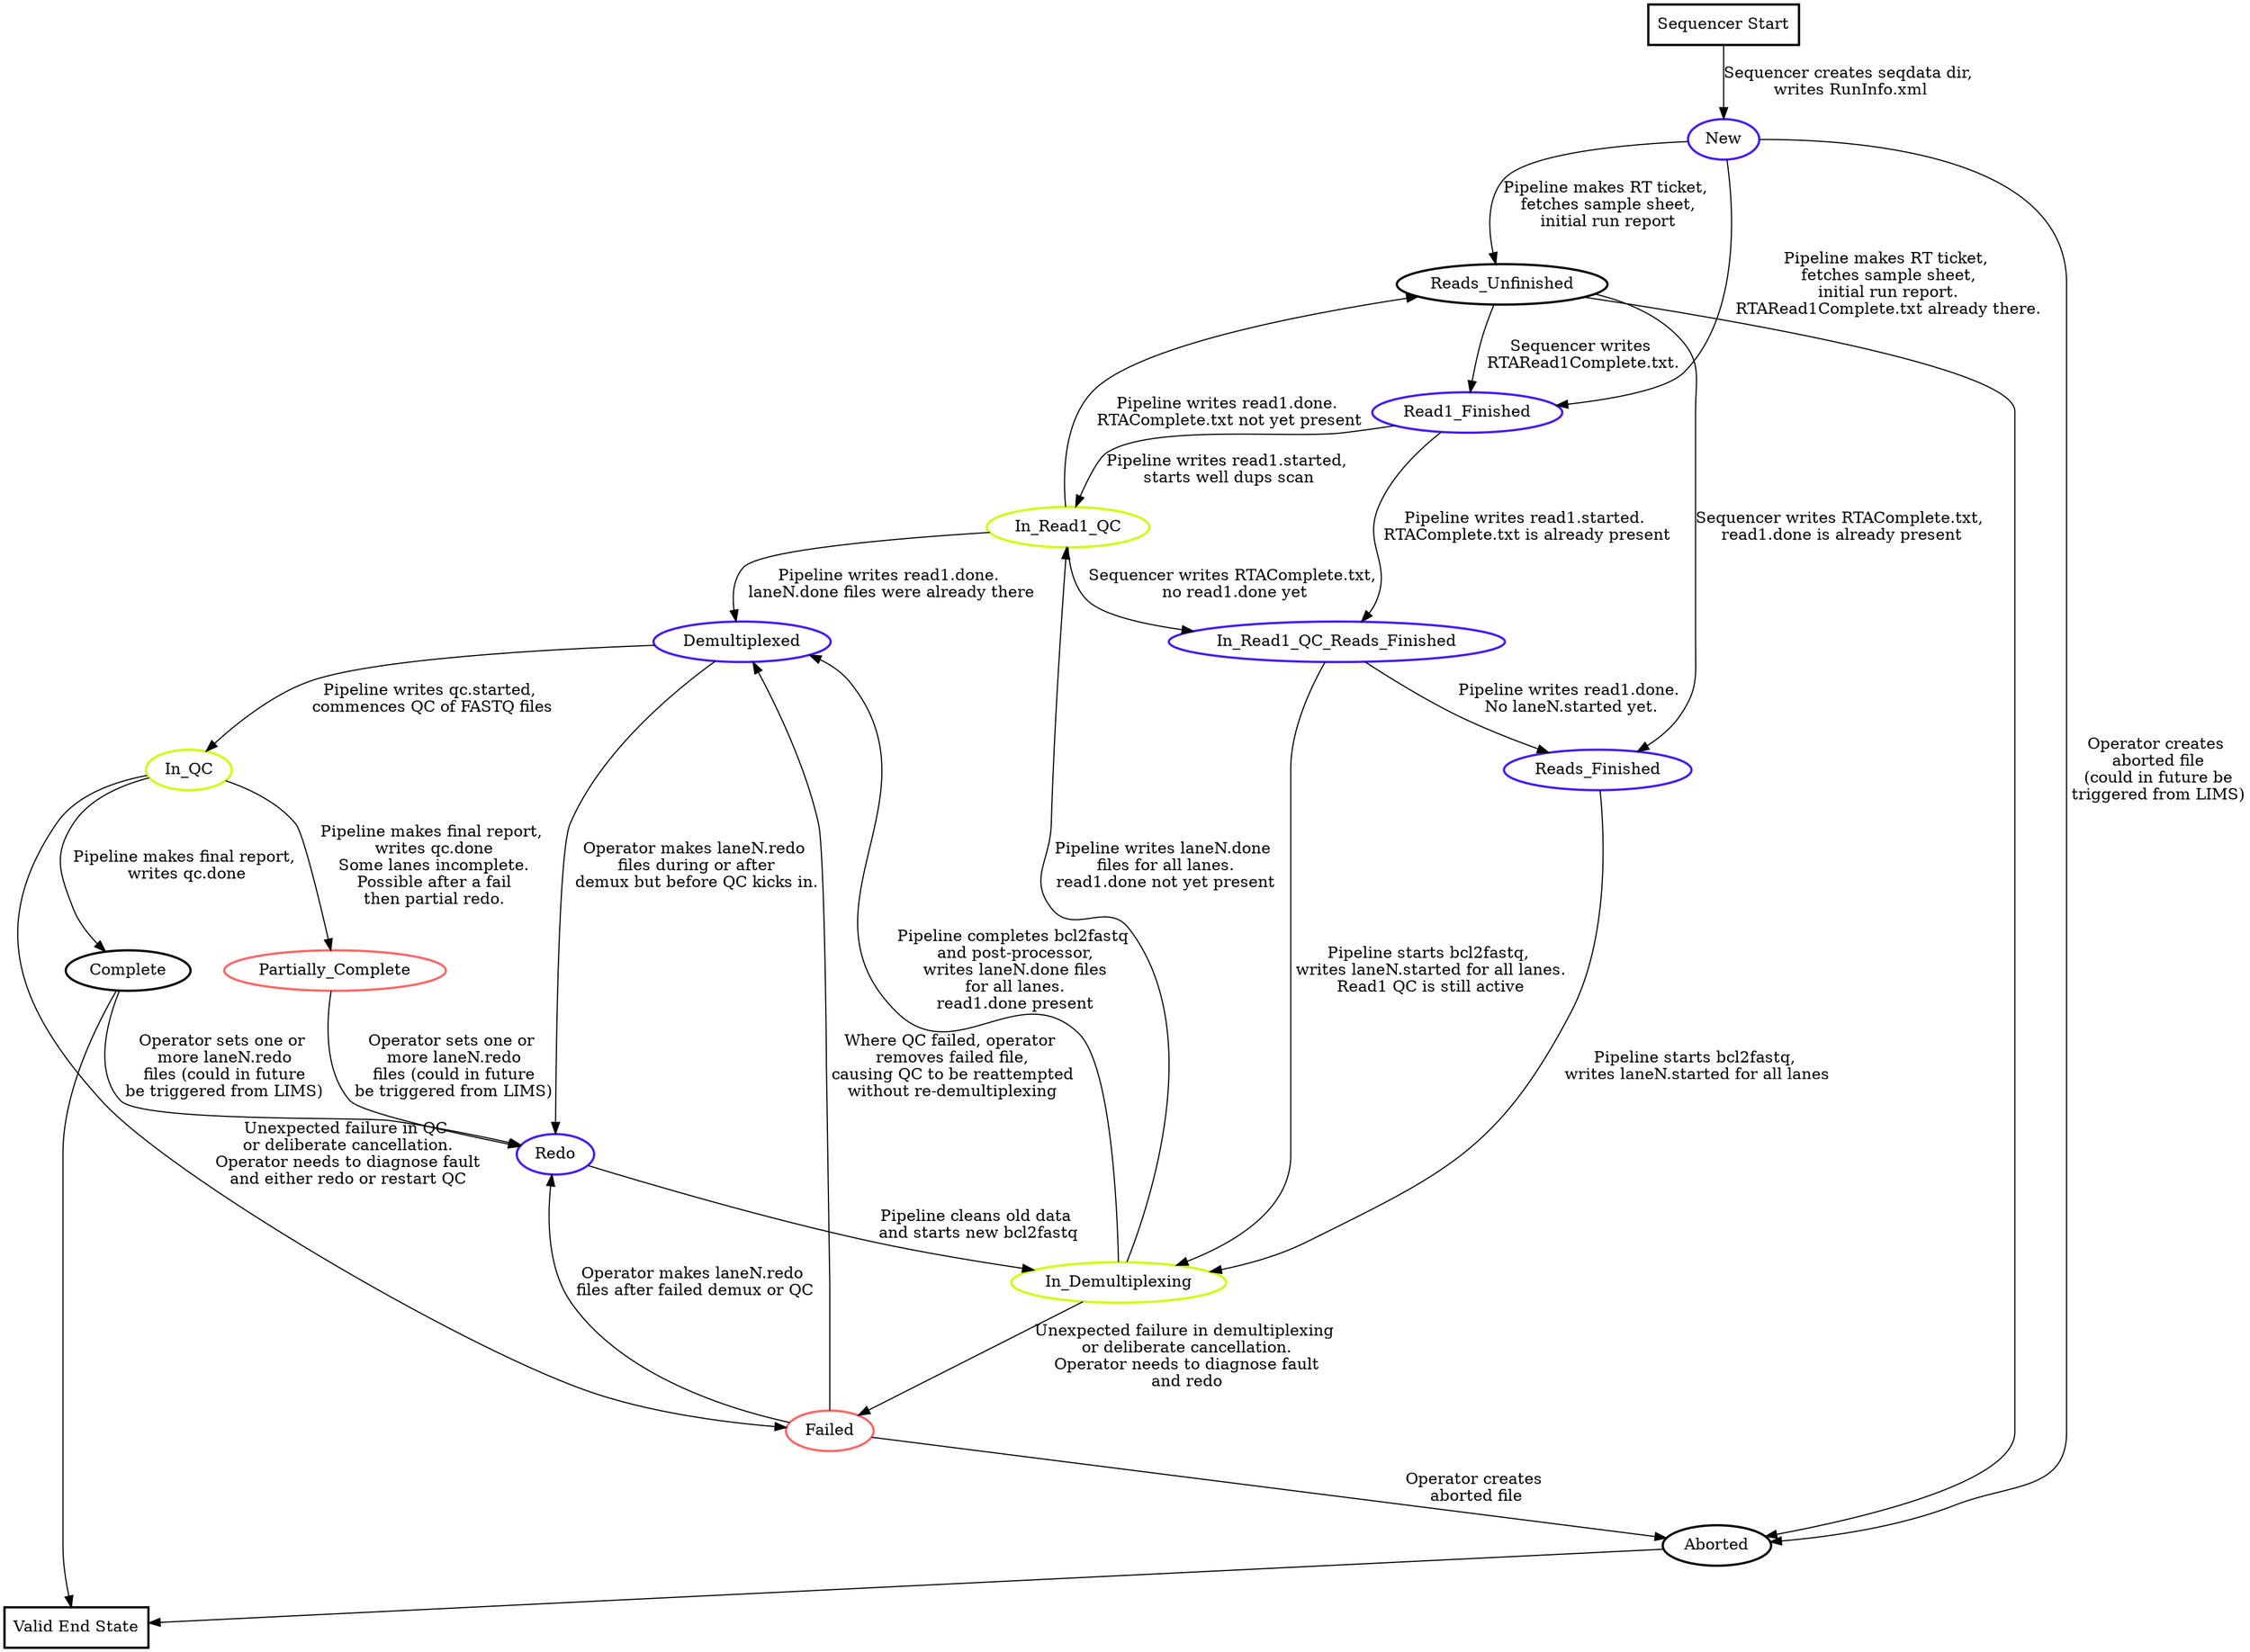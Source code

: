 digraph G {
  //rankdir=LR;
  // $ dot -Tpdf doc/qc_trigger.gv -o doc/qc_trigger.pdf
  labelfloat=True;
  node [ style=bold ]
  "Sequencer Start" [ shape = rectangle ]
  "Sequencer Start"   -> "New" [ label = "Sequencer creates seqdata dir,\n writes RunInfo.xml" ]
  "New"               -> "Reads_Unfinished" [ label = "Pipeline makes RT ticket,\n fetches sample sheet,\n initial run report" ]
  "New"               -> "Read1_Finished" [ label = "Pipeline makes RT ticket,\n fetches sample sheet,\n initial run report.\n RTARead1Complete.txt already there." ]
  "New" [color="0.700 0.900 1.000"]
  "Reads_Unfinished"  -> "Read1_Finished" [ label = "Sequencer writes\n RTARead1Complete.txt." ]
  "Read1_Finished"    -> "In_Read1_QC" [ label = "Pipeline writes read1.started,\n starts well dups scan" ]
  "In_Read1_QC"       -> "In_Read1_QC_Reads_Finished" [ label = "Sequencer writes RTAComplete.txt,\n no read1.done yet" ]
  "In_Read1_QC"       -> "Reads_Unfinished" [ label = "Pipeline writes read1.done.\n RTAComplete.txt not yet present" ]
  "In_Read1_QC"       -> "Demultiplexed" [ label = "Pipeline writes read1.done.\n laneN.done files were already there" ]
  "In_Read1_QC" [color="0.201 1.000 1.000"]
  "Read1_Finished"    -> "In_Read1_QC_Reads_Finished" [ label = "Pipeline writes read1.started.\n RTAComplete.txt is already present" ]
  "Read1_Finished" [color="0.700 0.900 1.000"]
  "In_Read1_QC_Reads_Finished" -> "In_Demultiplexing" [ label = "Pipeline starts bcl2fastq,\n writes laneN.started for all lanes.\n Read1 QC is still active" ]
  "In_Read1_QC_Reads_Finished" -> "Reads_Finished" [ label = "Pipeline writes read1.done.\n No laneN.started yet." ]
  "In_Read1_QC_Reads_Finished" [color="0.201 1.000 1.000"]
  "In_Read1_QC_Reads_Finished" [color="0.700 0.900 1.000"]
  "Reads_Unfinished"  -> "Reads_Finished" [ label = "Sequencer writes RTAComplete.txt,\n read1.done is already present" ]
  "Reads_Finished"    -> "In_Demultiplexing" [ label = "Pipeline starts bcl2fastq,\n writes laneN.started for all lanes" ]
  "Reads_Finished" [color="0.700 0.900 1.000"]
  "In_Demultiplexing" -> "In_Read1_QC" [ label = "Pipeline writes laneN.done\n files for all lanes.\n read1.done not yet present" ]
  "In_Demultiplexing" -> "Demultiplexed" [ label = "Pipeline completes bcl2fastq\n and post-processor,\n writes laneN.done files\n for all lanes.\n read1.done present" ]
  "In_Demultiplexing" [color="0.201 1.000 1.000"]
  "Demultiplexed"     -> "In_QC" [ label = "Pipeline writes qc.started,\n commences QC of FASTQ files" ]
  "Demultiplexed" [color="0.700 0.900 1.000"]
  "In_QC"             -> "Complete" [ label = "Pipeline makes final report,\n writes qc.done" ]
  "In_QC"             -> "Failed" [ label = "Unexpected failure in QC\n or deliberate cancellation.\n Operator needs to diagnose fault\n and either redo or restart QC" ]
  "In_QC"             -> "Partially_Complete" [ label = "Pipeline makes final report,\n writes qc.done\n Some lanes incomplete.\n Possible after a fail\n then partial redo." ]
  "In_QC" [color="0.201 1.000 1.000"]
  "In_Demultiplexing" -> "Failed" [ label = "Unexpected failure in demultiplexing\n or deliberate cancellation.\n Operator needs to diagnose fault\n and redo" ]
  "Failed"            -> "Redo" [ label = "Operator makes laneN.redo\n files after failed demux or QC" ]
  "Demultiplexed"     -> "Redo" [ label = "Operator makes laneN.redo\n files during or after\n demux but before QC kicks in." ]
  "Complete"          -> "Redo" [ label = "Operator sets one or\n more laneN.redo\n files (could in future\n be triggered from LIMS)" ]
  "Partially_Complete" -> "Redo" [ label = "Operator sets one or\n more laneN.redo\n files (could in future\n be triggered from LIMS)" ]
  "Partially_Complete" [color="0.000 0.600 1.000"]
  "Failed"            -> "Demultiplexed" [ label = "Where QC failed, operator\n removes failed file,\n causing QC to be reattempted\n without re-demultiplexing" ]
  "Failed" [color="0.000 0.600 1.000"]
  "Redo"              -> "In_Demultiplexing" [ label = "Pipeline cleans old data\n and starts new bcl2fastq" ] 
  "Redo" [color="0.700 0.900 1.000"]
  "New"               -> "Aborted" [ label = "Operator creates\n aborted file\n (could in future be\n triggered from LIMS)" ]
  "Reads_Unfinished"  -> "Aborted"
  "Failed"            -> "Aborted" [ label = "Operator creates\n aborted file" ]
  "Valid End State" [ shape = rectangle ]
  "Complete"          -> "Valid End State"
  "Aborted"           -> "Valid End State"
}
